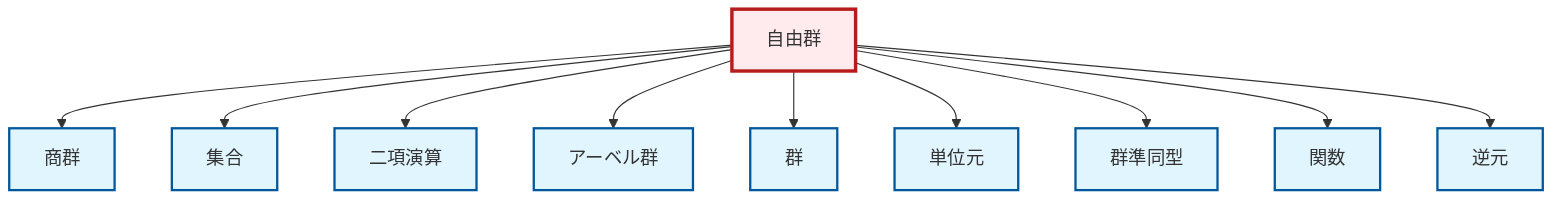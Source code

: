 graph TD
    classDef definition fill:#e1f5fe,stroke:#01579b,stroke-width:2px
    classDef theorem fill:#f3e5f5,stroke:#4a148c,stroke-width:2px
    classDef axiom fill:#fff3e0,stroke:#e65100,stroke-width:2px
    classDef example fill:#e8f5e9,stroke:#1b5e20,stroke-width:2px
    classDef current fill:#ffebee,stroke:#b71c1c,stroke-width:3px
    def-abelian-group["アーベル群"]:::definition
    def-function["関数"]:::definition
    def-homomorphism["群準同型"]:::definition
    def-free-group["自由群"]:::definition
    def-binary-operation["二項演算"]:::definition
    def-identity-element["単位元"]:::definition
    def-set["集合"]:::definition
    def-inverse-element["逆元"]:::definition
    def-group["群"]:::definition
    def-quotient-group["商群"]:::definition
    def-free-group --> def-quotient-group
    def-free-group --> def-set
    def-free-group --> def-binary-operation
    def-free-group --> def-abelian-group
    def-free-group --> def-group
    def-free-group --> def-identity-element
    def-free-group --> def-homomorphism
    def-free-group --> def-function
    def-free-group --> def-inverse-element
    class def-free-group current